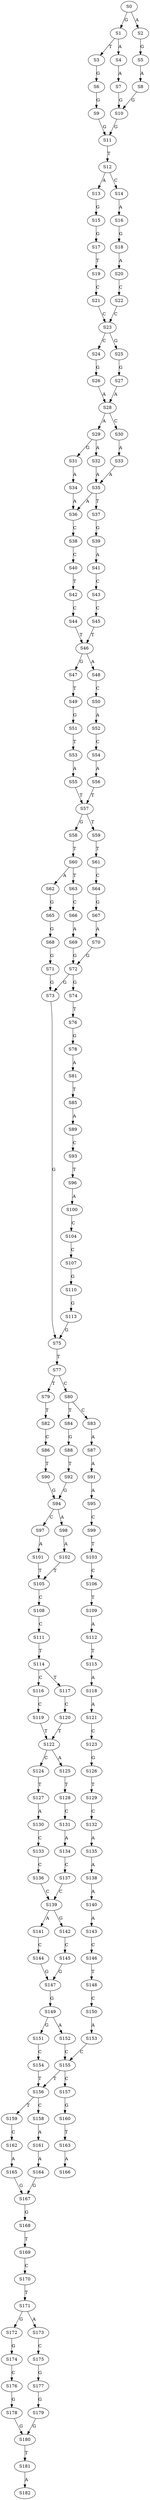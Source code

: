strict digraph  {
	S0 -> S1 [ label = G ];
	S0 -> S2 [ label = A ];
	S1 -> S3 [ label = T ];
	S1 -> S4 [ label = A ];
	S2 -> S5 [ label = G ];
	S3 -> S6 [ label = G ];
	S4 -> S7 [ label = A ];
	S5 -> S8 [ label = A ];
	S6 -> S9 [ label = G ];
	S7 -> S10 [ label = G ];
	S8 -> S10 [ label = G ];
	S9 -> S11 [ label = G ];
	S10 -> S11 [ label = G ];
	S11 -> S12 [ label = T ];
	S12 -> S13 [ label = A ];
	S12 -> S14 [ label = C ];
	S13 -> S15 [ label = G ];
	S14 -> S16 [ label = A ];
	S15 -> S17 [ label = G ];
	S16 -> S18 [ label = G ];
	S17 -> S19 [ label = T ];
	S18 -> S20 [ label = A ];
	S19 -> S21 [ label = C ];
	S20 -> S22 [ label = C ];
	S21 -> S23 [ label = C ];
	S22 -> S23 [ label = C ];
	S23 -> S24 [ label = C ];
	S23 -> S25 [ label = G ];
	S24 -> S26 [ label = G ];
	S25 -> S27 [ label = G ];
	S26 -> S28 [ label = A ];
	S27 -> S28 [ label = A ];
	S28 -> S29 [ label = A ];
	S28 -> S30 [ label = C ];
	S29 -> S31 [ label = G ];
	S29 -> S32 [ label = A ];
	S30 -> S33 [ label = A ];
	S31 -> S34 [ label = A ];
	S32 -> S35 [ label = A ];
	S33 -> S35 [ label = A ];
	S34 -> S36 [ label = A ];
	S35 -> S37 [ label = T ];
	S35 -> S36 [ label = A ];
	S36 -> S38 [ label = C ];
	S37 -> S39 [ label = G ];
	S38 -> S40 [ label = C ];
	S39 -> S41 [ label = A ];
	S40 -> S42 [ label = T ];
	S41 -> S43 [ label = C ];
	S42 -> S44 [ label = C ];
	S43 -> S45 [ label = C ];
	S44 -> S46 [ label = T ];
	S45 -> S46 [ label = T ];
	S46 -> S47 [ label = G ];
	S46 -> S48 [ label = A ];
	S47 -> S49 [ label = T ];
	S48 -> S50 [ label = C ];
	S49 -> S51 [ label = G ];
	S50 -> S52 [ label = A ];
	S51 -> S53 [ label = T ];
	S52 -> S54 [ label = C ];
	S53 -> S55 [ label = A ];
	S54 -> S56 [ label = A ];
	S55 -> S57 [ label = T ];
	S56 -> S57 [ label = T ];
	S57 -> S58 [ label = G ];
	S57 -> S59 [ label = T ];
	S58 -> S60 [ label = T ];
	S59 -> S61 [ label = T ];
	S60 -> S62 [ label = A ];
	S60 -> S63 [ label = T ];
	S61 -> S64 [ label = C ];
	S62 -> S65 [ label = G ];
	S63 -> S66 [ label = C ];
	S64 -> S67 [ label = G ];
	S65 -> S68 [ label = G ];
	S66 -> S69 [ label = A ];
	S67 -> S70 [ label = A ];
	S68 -> S71 [ label = G ];
	S69 -> S72 [ label = G ];
	S70 -> S72 [ label = G ];
	S71 -> S73 [ label = G ];
	S72 -> S74 [ label = G ];
	S72 -> S73 [ label = G ];
	S73 -> S75 [ label = G ];
	S74 -> S76 [ label = T ];
	S75 -> S77 [ label = T ];
	S76 -> S78 [ label = G ];
	S77 -> S79 [ label = T ];
	S77 -> S80 [ label = C ];
	S78 -> S81 [ label = A ];
	S79 -> S82 [ label = T ];
	S80 -> S83 [ label = C ];
	S80 -> S84 [ label = T ];
	S81 -> S85 [ label = T ];
	S82 -> S86 [ label = C ];
	S83 -> S87 [ label = A ];
	S84 -> S88 [ label = G ];
	S85 -> S89 [ label = A ];
	S86 -> S90 [ label = T ];
	S87 -> S91 [ label = A ];
	S88 -> S92 [ label = T ];
	S89 -> S93 [ label = C ];
	S90 -> S94 [ label = G ];
	S91 -> S95 [ label = A ];
	S92 -> S94 [ label = G ];
	S93 -> S96 [ label = T ];
	S94 -> S97 [ label = C ];
	S94 -> S98 [ label = A ];
	S95 -> S99 [ label = C ];
	S96 -> S100 [ label = A ];
	S97 -> S101 [ label = A ];
	S98 -> S102 [ label = A ];
	S99 -> S103 [ label = T ];
	S100 -> S104 [ label = C ];
	S101 -> S105 [ label = T ];
	S102 -> S105 [ label = T ];
	S103 -> S106 [ label = C ];
	S104 -> S107 [ label = C ];
	S105 -> S108 [ label = C ];
	S106 -> S109 [ label = T ];
	S107 -> S110 [ label = G ];
	S108 -> S111 [ label = C ];
	S109 -> S112 [ label = A ];
	S110 -> S113 [ label = G ];
	S111 -> S114 [ label = T ];
	S112 -> S115 [ label = T ];
	S113 -> S75 [ label = G ];
	S114 -> S116 [ label = C ];
	S114 -> S117 [ label = T ];
	S115 -> S118 [ label = A ];
	S116 -> S119 [ label = C ];
	S117 -> S120 [ label = C ];
	S118 -> S121 [ label = A ];
	S119 -> S122 [ label = T ];
	S120 -> S122 [ label = T ];
	S121 -> S123 [ label = C ];
	S122 -> S124 [ label = C ];
	S122 -> S125 [ label = A ];
	S123 -> S126 [ label = G ];
	S124 -> S127 [ label = T ];
	S125 -> S128 [ label = T ];
	S126 -> S129 [ label = T ];
	S127 -> S130 [ label = A ];
	S128 -> S131 [ label = C ];
	S129 -> S132 [ label = C ];
	S130 -> S133 [ label = C ];
	S131 -> S134 [ label = A ];
	S132 -> S135 [ label = A ];
	S133 -> S136 [ label = C ];
	S134 -> S137 [ label = C ];
	S135 -> S138 [ label = A ];
	S136 -> S139 [ label = C ];
	S137 -> S139 [ label = C ];
	S138 -> S140 [ label = A ];
	S139 -> S141 [ label = A ];
	S139 -> S142 [ label = G ];
	S140 -> S143 [ label = A ];
	S141 -> S144 [ label = C ];
	S142 -> S145 [ label = C ];
	S143 -> S146 [ label = C ];
	S144 -> S147 [ label = G ];
	S145 -> S147 [ label = G ];
	S146 -> S148 [ label = T ];
	S147 -> S149 [ label = G ];
	S148 -> S150 [ label = C ];
	S149 -> S151 [ label = G ];
	S149 -> S152 [ label = A ];
	S150 -> S153 [ label = A ];
	S151 -> S154 [ label = C ];
	S152 -> S155 [ label = C ];
	S153 -> S155 [ label = C ];
	S154 -> S156 [ label = T ];
	S155 -> S157 [ label = C ];
	S155 -> S156 [ label = T ];
	S156 -> S158 [ label = C ];
	S156 -> S159 [ label = T ];
	S157 -> S160 [ label = G ];
	S158 -> S161 [ label = A ];
	S159 -> S162 [ label = C ];
	S160 -> S163 [ label = T ];
	S161 -> S164 [ label = A ];
	S162 -> S165 [ label = A ];
	S163 -> S166 [ label = A ];
	S164 -> S167 [ label = G ];
	S165 -> S167 [ label = G ];
	S167 -> S168 [ label = G ];
	S168 -> S169 [ label = T ];
	S169 -> S170 [ label = C ];
	S170 -> S171 [ label = T ];
	S171 -> S172 [ label = G ];
	S171 -> S173 [ label = A ];
	S172 -> S174 [ label = G ];
	S173 -> S175 [ label = C ];
	S174 -> S176 [ label = C ];
	S175 -> S177 [ label = G ];
	S176 -> S178 [ label = G ];
	S177 -> S179 [ label = G ];
	S178 -> S180 [ label = G ];
	S179 -> S180 [ label = G ];
	S180 -> S181 [ label = T ];
	S181 -> S182 [ label = A ];
}
